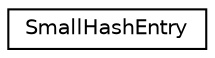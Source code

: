 digraph G
{
  edge [fontname="Helvetica",fontsize="10",labelfontname="Helvetica",labelfontsize="10"];
  node [fontname="Helvetica",fontsize="10",shape=record];
  rankdir=LR;
  Node1 [label="SmallHashEntry",height=0.2,width=0.4,color="black", fillcolor="white", style="filled",URL="$d9/d7d/structSmallHashEntry.html"];
}
